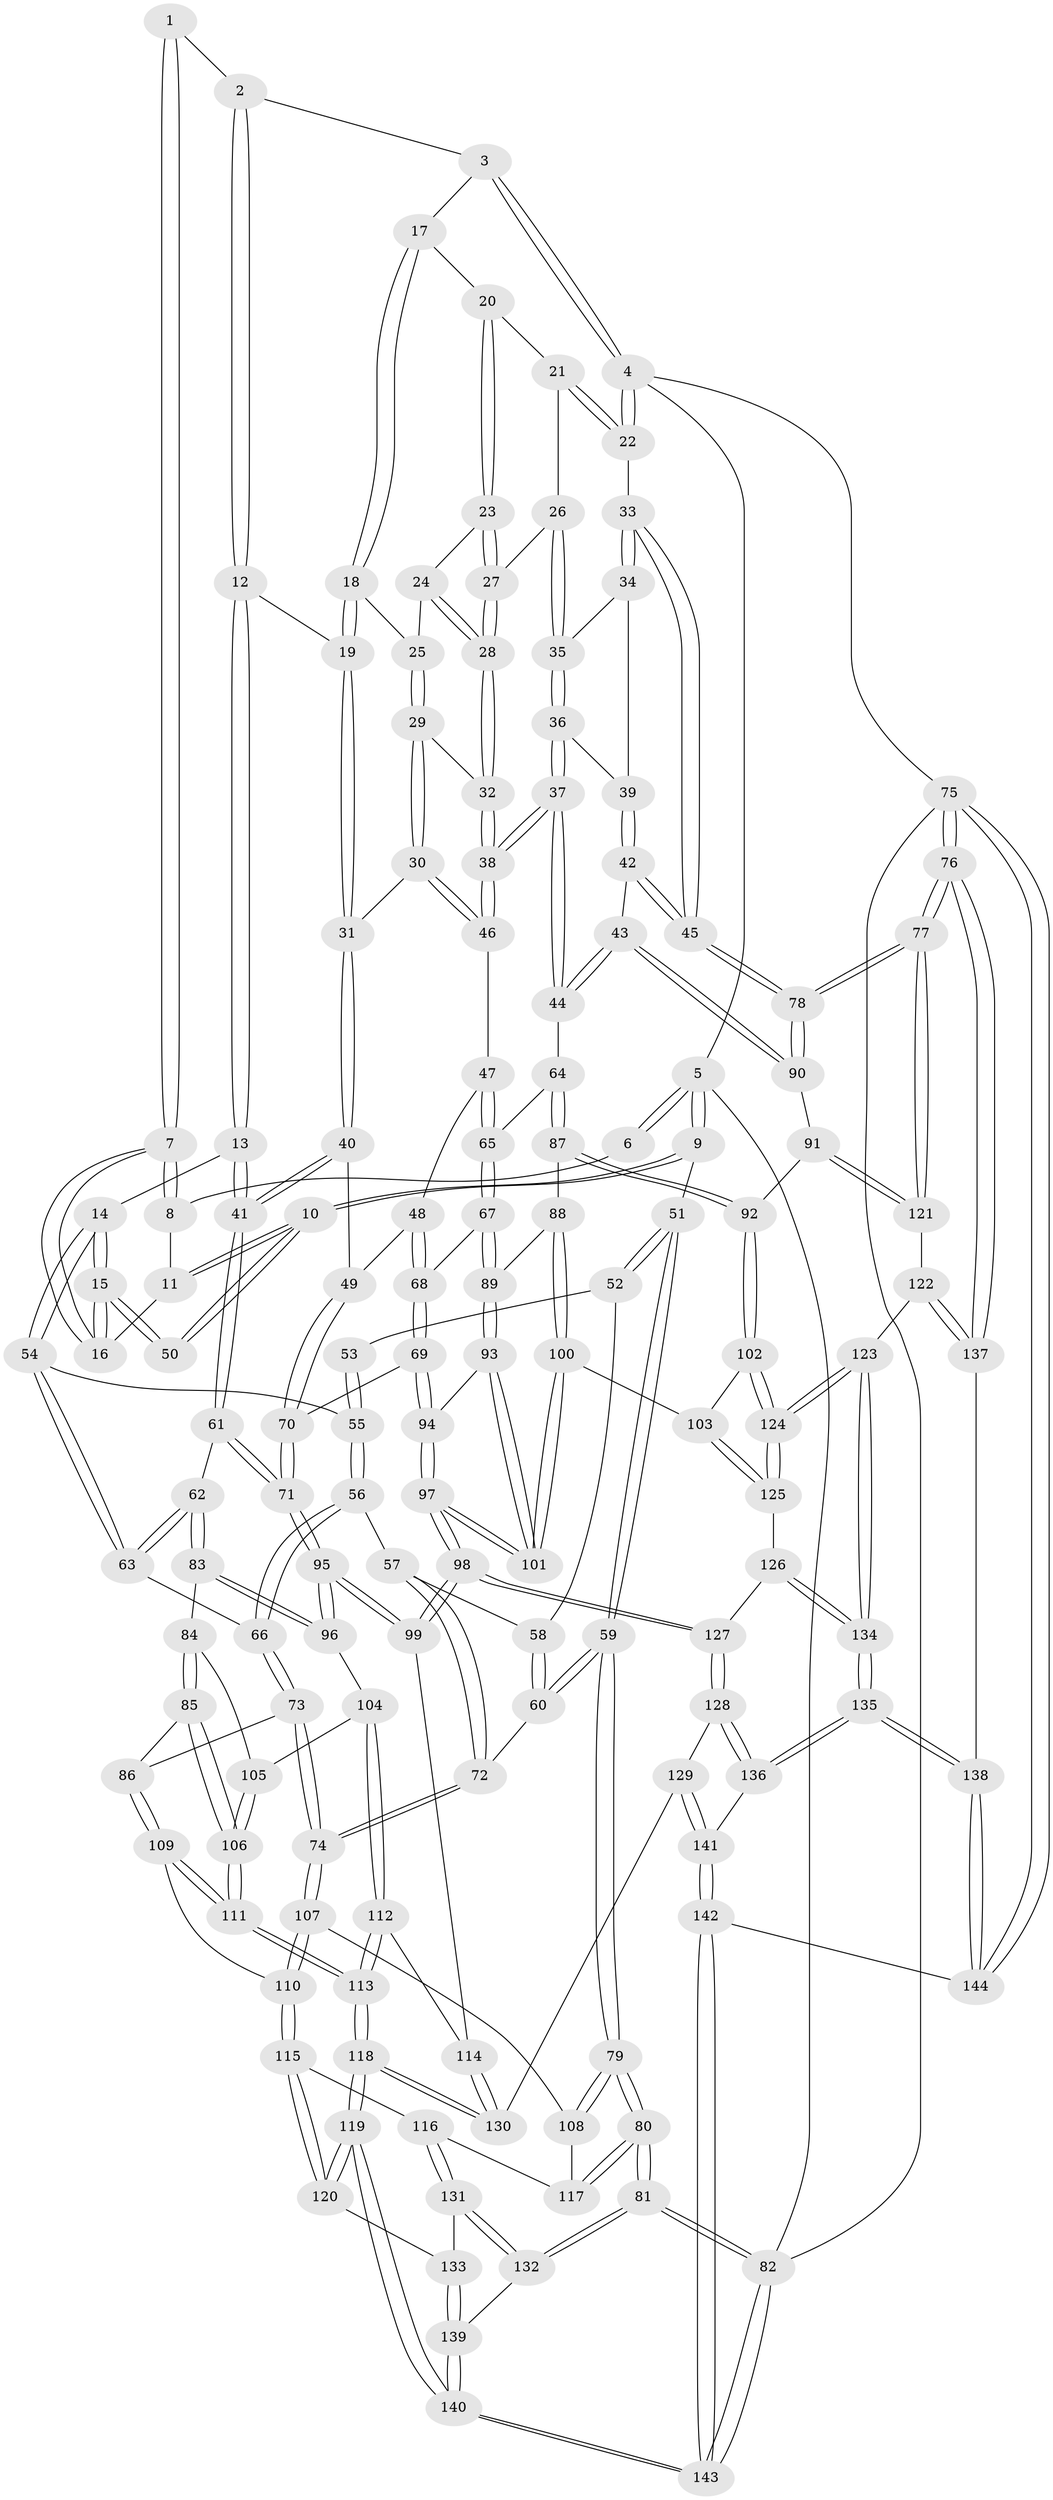 // Generated by graph-tools (version 1.1) at 2025/51/03/09/25 03:51:02]
// undirected, 144 vertices, 357 edges
graph export_dot {
graph [start="1"]
  node [color=gray90,style=filled];
  1 [pos="+0.39110070283864967+0"];
  2 [pos="+0.4879371134432241+0"];
  3 [pos="+0.615291143763234+0"];
  4 [pos="+1+0"];
  5 [pos="+0+0"];
  6 [pos="+0.22263297206169252+0"];
  7 [pos="+0.23408947952560197+0.1775399835544034"];
  8 [pos="+0.1560183844051667+0.04224748511406682"];
  9 [pos="+0+0"];
  10 [pos="+0+0"];
  11 [pos="+0+0.06526485207385944"];
  12 [pos="+0.4668525986537508+0.14918308456843618"];
  13 [pos="+0.3627555645339041+0.24294131533699348"];
  14 [pos="+0.26001168974390276+0.2333210533525329"];
  15 [pos="+0.23458231449462397+0.2128914862967756"];
  16 [pos="+0.2335696811188796+0.20913100965441683"];
  17 [pos="+0.6870744349195645+0.012669429738494387"];
  18 [pos="+0.6314341378423065+0.14102847641193741"];
  19 [pos="+0.5503190252729165+0.18696395811066832"];
  20 [pos="+0.6901654636717112+0.016025287982845797"];
  21 [pos="+0.8900165303379454+0.05999647274522592"];
  22 [pos="+1+0"];
  23 [pos="+0.764669307877354+0.12750675923460283"];
  24 [pos="+0.6881069625775191+0.17145217047736777"];
  25 [pos="+0.6673853563592241+0.17702057553162936"];
  26 [pos="+0.8119124579505381+0.15405466686383978"];
  27 [pos="+0.7946046348407511+0.154326167568576"];
  28 [pos="+0.7492630987317702+0.23675059093782178"];
  29 [pos="+0.6714534916207577+0.2196737017383077"];
  30 [pos="+0.6193799025558576+0.2580362717653964"];
  31 [pos="+0.5775536582158411+0.23475868734806504"];
  32 [pos="+0.748873552829734+0.23762811100670972"];
  33 [pos="+1+0"];
  34 [pos="+0.921434826323457+0.18596936004868345"];
  35 [pos="+0.8627762163017222+0.19306905054618728"];
  36 [pos="+0.8642573314025014+0.23263737905772608"];
  37 [pos="+0.8324773569647852+0.3849355259185416"];
  38 [pos="+0.7571520733126011+0.3195344532960339"];
  39 [pos="+0.9357540526011517+0.2626373051769262"];
  40 [pos="+0.4849994712507537+0.38946826966468007"];
  41 [pos="+0.4594242416611691+0.3917980273881446"];
  42 [pos="+1+0.4053615112313907"];
  43 [pos="+0.9850798609074358+0.41659569847519284"];
  44 [pos="+0.8489725350652528+0.41248672104694045"];
  45 [pos="+1+0.37983369672483625"];
  46 [pos="+0.6510660814812739+0.3250721730182732"];
  47 [pos="+0.6434302553671953+0.33552404159309995"];
  48 [pos="+0.5547424973496637+0.40276597187410385"];
  49 [pos="+0.49866060973061077+0.39246108464362683"];
  50 [pos="+0.16941069972229666+0.236968810021394"];
  51 [pos="+0+0.19229904650923005"];
  52 [pos="+0.05821459459982235+0.2993650774334162"];
  53 [pos="+0.08116301080001224+0.29138486387947515"];
  54 [pos="+0.2447767051675166+0.3108534245317682"];
  55 [pos="+0.1352606471448183+0.38342249028903075"];
  56 [pos="+0.11853148789731223+0.4417814613235948"];
  57 [pos="+0.0834655612755517+0.45108262610289335"];
  58 [pos="+0.05788286722984321+0.31448787511981285"];
  59 [pos="+0+0.5250564259540431"];
  60 [pos="+0+0.521761717788771"];
  61 [pos="+0.4418144930221293+0.4248522910688204"];
  62 [pos="+0.29710894804684623+0.4891162120634922"];
  63 [pos="+0.24353936676575766+0.4616512190134617"];
  64 [pos="+0.8328391703193615+0.4310553219162456"];
  65 [pos="+0.7030775026032168+0.4663027063916113"];
  66 [pos="+0.2396458780569154+0.4631821721829285"];
  67 [pos="+0.65488994217762+0.4945761782879072"];
  68 [pos="+0.6323079118496175+0.49388863187668025"];
  69 [pos="+0.597388820836499+0.5386518375220053"];
  70 [pos="+0.5564373253507712+0.5501831690441837"];
  71 [pos="+0.47465675278471037+0.580142562986804"];
  72 [pos="+0.002338291995575711+0.5269203909672308"];
  73 [pos="+0.15828042097705547+0.5808273716944508"];
  74 [pos="+0.08627148856161823+0.5947376949055897"];
  75 [pos="+1+1"];
  76 [pos="+1+1"];
  77 [pos="+1+0.8083676473052835"];
  78 [pos="+1+0.7569777246813925"];
  79 [pos="+0+0.7355105129887775"];
  80 [pos="+0+0.817588380350493"];
  81 [pos="+0+0.9189204753886779"];
  82 [pos="+0+1"];
  83 [pos="+0.3001095900130838+0.5025447963800205"];
  84 [pos="+0.29699129071613956+0.5835468074508499"];
  85 [pos="+0.2550508618504516+0.6195672530447851"];
  86 [pos="+0.22814574606767554+0.6303163946028101"];
  87 [pos="+0.8281004867524004+0.4596201262544592"];
  88 [pos="+0.7447910573630667+0.5830672902014409"];
  89 [pos="+0.6963082184011494+0.5740132660859034"];
  90 [pos="+0.9263561110843793+0.6603459288350774"];
  91 [pos="+0.895386023809304+0.6696766633803212"];
  92 [pos="+0.8538977825230575+0.6641966617413985"];
  93 [pos="+0.6718624402588902+0.6199609657810286"];
  94 [pos="+0.5989841223273413+0.5458121893499184"];
  95 [pos="+0.4673449124885232+0.6004201871707391"];
  96 [pos="+0.4484345156471283+0.6046936764010248"];
  97 [pos="+0.6115176121559194+0.7200458897341445"];
  98 [pos="+0.5970017806183356+0.7371567697626656"];
  99 [pos="+0.5256473773607085+0.6906905836148989"];
  100 [pos="+0.7909110318071608+0.6692002756816685"];
  101 [pos="+0.650496033086901+0.692824765855391"];
  102 [pos="+0.8219698331822309+0.6770934257235753"];
  103 [pos="+0.8140077148813586+0.6768873831566148"];
  104 [pos="+0.4112095743870111+0.6242479196359212"];
  105 [pos="+0.3261448958240864+0.6066337958911622"];
  106 [pos="+0.3207430351666059+0.6986467321047575"];
  107 [pos="+0.08955487671978166+0.6361261300692064"];
  108 [pos="+0.08158206463423147+0.6657029154604244"];
  109 [pos="+0.22094310416694063+0.6796350463750894"];
  110 [pos="+0.1968066199017972+0.7063612765920069"];
  111 [pos="+0.3296344595578093+0.7296184932940587"];
  112 [pos="+0.3440549040857576+0.7470131576415211"];
  113 [pos="+0.34361279611164425+0.7474287972520849"];
  114 [pos="+0.49376461140128364+0.706268361851439"];
  115 [pos="+0.1894457598237702+0.7421923363290824"];
  116 [pos="+0.09186855704972005+0.7453482599416762"];
  117 [pos="+0.07475506950721306+0.7219151758824522"];
  118 [pos="+0.32922069322502584+0.8537332275814759"];
  119 [pos="+0.32823143414234085+0.854246355723222"];
  120 [pos="+0.23847181422921343+0.8321614320417251"];
  121 [pos="+0.9156971124891977+0.8046767369691675"];
  122 [pos="+0.8747025200923803+0.8452122245190381"];
  123 [pos="+0.8329163569190572+0.8352489534400235"];
  124 [pos="+0.8285382191161227+0.8151527418112522"];
  125 [pos="+0.7560596894119894+0.7648211617520095"];
  126 [pos="+0.7135834226056796+0.7975433814292718"];
  127 [pos="+0.597349021148476+0.7406574343769395"];
  128 [pos="+0.566982971835826+0.8228582834523227"];
  129 [pos="+0.39796685459894865+0.8719303007990306"];
  130 [pos="+0.36821793625613247+0.8622360871856943"];
  131 [pos="+0.08824302278954554+0.8299357384938508"];
  132 [pos="+0+0.8884121728664149"];
  133 [pos="+0.15029302433871233+0.8653600591839803"];
  134 [pos="+0.762337909283375+0.8703180995135148"];
  135 [pos="+0.6934521465950659+1"];
  136 [pos="+0.6272090135244329+0.9643276178571735"];
  137 [pos="+0.8966500692017572+0.8907752930964291"];
  138 [pos="+0.7352865484335814+1"];
  139 [pos="+0.1290794123825362+0.9506893133686733"];
  140 [pos="+0.20152293675505337+1"];
  141 [pos="+0.44694605962915507+0.9590128152399399"];
  142 [pos="+0.43925249212236994+1"];
  143 [pos="+0.19744296356184873+1"];
  144 [pos="+0.740515281355277+1"];
  1 -- 2;
  1 -- 7;
  1 -- 7;
  2 -- 3;
  2 -- 12;
  2 -- 12;
  3 -- 4;
  3 -- 4;
  3 -- 17;
  4 -- 5;
  4 -- 22;
  4 -- 22;
  4 -- 75;
  5 -- 6;
  5 -- 6;
  5 -- 9;
  5 -- 9;
  5 -- 82;
  6 -- 8;
  7 -- 8;
  7 -- 8;
  7 -- 16;
  7 -- 16;
  8 -- 11;
  9 -- 10;
  9 -- 10;
  9 -- 51;
  10 -- 11;
  10 -- 11;
  10 -- 50;
  10 -- 50;
  11 -- 16;
  12 -- 13;
  12 -- 13;
  12 -- 19;
  13 -- 14;
  13 -- 41;
  13 -- 41;
  14 -- 15;
  14 -- 15;
  14 -- 54;
  14 -- 54;
  15 -- 16;
  15 -- 16;
  15 -- 50;
  15 -- 50;
  17 -- 18;
  17 -- 18;
  17 -- 20;
  18 -- 19;
  18 -- 19;
  18 -- 25;
  19 -- 31;
  19 -- 31;
  20 -- 21;
  20 -- 23;
  20 -- 23;
  21 -- 22;
  21 -- 22;
  21 -- 26;
  22 -- 33;
  23 -- 24;
  23 -- 27;
  23 -- 27;
  24 -- 25;
  24 -- 28;
  24 -- 28;
  25 -- 29;
  25 -- 29;
  26 -- 27;
  26 -- 35;
  26 -- 35;
  27 -- 28;
  27 -- 28;
  28 -- 32;
  28 -- 32;
  29 -- 30;
  29 -- 30;
  29 -- 32;
  30 -- 31;
  30 -- 46;
  30 -- 46;
  31 -- 40;
  31 -- 40;
  32 -- 38;
  32 -- 38;
  33 -- 34;
  33 -- 34;
  33 -- 45;
  33 -- 45;
  34 -- 35;
  34 -- 39;
  35 -- 36;
  35 -- 36;
  36 -- 37;
  36 -- 37;
  36 -- 39;
  37 -- 38;
  37 -- 38;
  37 -- 44;
  37 -- 44;
  38 -- 46;
  38 -- 46;
  39 -- 42;
  39 -- 42;
  40 -- 41;
  40 -- 41;
  40 -- 49;
  41 -- 61;
  41 -- 61;
  42 -- 43;
  42 -- 45;
  42 -- 45;
  43 -- 44;
  43 -- 44;
  43 -- 90;
  43 -- 90;
  44 -- 64;
  45 -- 78;
  45 -- 78;
  46 -- 47;
  47 -- 48;
  47 -- 65;
  47 -- 65;
  48 -- 49;
  48 -- 68;
  48 -- 68;
  49 -- 70;
  49 -- 70;
  51 -- 52;
  51 -- 52;
  51 -- 59;
  51 -- 59;
  52 -- 53;
  52 -- 58;
  53 -- 55;
  53 -- 55;
  54 -- 55;
  54 -- 63;
  54 -- 63;
  55 -- 56;
  55 -- 56;
  56 -- 57;
  56 -- 66;
  56 -- 66;
  57 -- 58;
  57 -- 72;
  57 -- 72;
  58 -- 60;
  58 -- 60;
  59 -- 60;
  59 -- 60;
  59 -- 79;
  59 -- 79;
  60 -- 72;
  61 -- 62;
  61 -- 71;
  61 -- 71;
  62 -- 63;
  62 -- 63;
  62 -- 83;
  62 -- 83;
  63 -- 66;
  64 -- 65;
  64 -- 87;
  64 -- 87;
  65 -- 67;
  65 -- 67;
  66 -- 73;
  66 -- 73;
  67 -- 68;
  67 -- 89;
  67 -- 89;
  68 -- 69;
  68 -- 69;
  69 -- 70;
  69 -- 94;
  69 -- 94;
  70 -- 71;
  70 -- 71;
  71 -- 95;
  71 -- 95;
  72 -- 74;
  72 -- 74;
  73 -- 74;
  73 -- 74;
  73 -- 86;
  74 -- 107;
  74 -- 107;
  75 -- 76;
  75 -- 76;
  75 -- 144;
  75 -- 144;
  75 -- 82;
  76 -- 77;
  76 -- 77;
  76 -- 137;
  76 -- 137;
  77 -- 78;
  77 -- 78;
  77 -- 121;
  77 -- 121;
  78 -- 90;
  78 -- 90;
  79 -- 80;
  79 -- 80;
  79 -- 108;
  79 -- 108;
  80 -- 81;
  80 -- 81;
  80 -- 117;
  80 -- 117;
  81 -- 82;
  81 -- 82;
  81 -- 132;
  81 -- 132;
  82 -- 143;
  82 -- 143;
  83 -- 84;
  83 -- 96;
  83 -- 96;
  84 -- 85;
  84 -- 85;
  84 -- 105;
  85 -- 86;
  85 -- 106;
  85 -- 106;
  86 -- 109;
  86 -- 109;
  87 -- 88;
  87 -- 92;
  87 -- 92;
  88 -- 89;
  88 -- 100;
  88 -- 100;
  89 -- 93;
  89 -- 93;
  90 -- 91;
  91 -- 92;
  91 -- 121;
  91 -- 121;
  92 -- 102;
  92 -- 102;
  93 -- 94;
  93 -- 101;
  93 -- 101;
  94 -- 97;
  94 -- 97;
  95 -- 96;
  95 -- 96;
  95 -- 99;
  95 -- 99;
  96 -- 104;
  97 -- 98;
  97 -- 98;
  97 -- 101;
  97 -- 101;
  98 -- 99;
  98 -- 99;
  98 -- 127;
  98 -- 127;
  99 -- 114;
  100 -- 101;
  100 -- 101;
  100 -- 103;
  102 -- 103;
  102 -- 124;
  102 -- 124;
  103 -- 125;
  103 -- 125;
  104 -- 105;
  104 -- 112;
  104 -- 112;
  105 -- 106;
  105 -- 106;
  106 -- 111;
  106 -- 111;
  107 -- 108;
  107 -- 110;
  107 -- 110;
  108 -- 117;
  109 -- 110;
  109 -- 111;
  109 -- 111;
  110 -- 115;
  110 -- 115;
  111 -- 113;
  111 -- 113;
  112 -- 113;
  112 -- 113;
  112 -- 114;
  113 -- 118;
  113 -- 118;
  114 -- 130;
  114 -- 130;
  115 -- 116;
  115 -- 120;
  115 -- 120;
  116 -- 117;
  116 -- 131;
  116 -- 131;
  118 -- 119;
  118 -- 119;
  118 -- 130;
  118 -- 130;
  119 -- 120;
  119 -- 120;
  119 -- 140;
  119 -- 140;
  120 -- 133;
  121 -- 122;
  122 -- 123;
  122 -- 137;
  122 -- 137;
  123 -- 124;
  123 -- 124;
  123 -- 134;
  123 -- 134;
  124 -- 125;
  124 -- 125;
  125 -- 126;
  126 -- 127;
  126 -- 134;
  126 -- 134;
  127 -- 128;
  127 -- 128;
  128 -- 129;
  128 -- 136;
  128 -- 136;
  129 -- 130;
  129 -- 141;
  129 -- 141;
  131 -- 132;
  131 -- 132;
  131 -- 133;
  132 -- 139;
  133 -- 139;
  133 -- 139;
  134 -- 135;
  134 -- 135;
  135 -- 136;
  135 -- 136;
  135 -- 138;
  135 -- 138;
  136 -- 141;
  137 -- 138;
  138 -- 144;
  138 -- 144;
  139 -- 140;
  139 -- 140;
  140 -- 143;
  140 -- 143;
  141 -- 142;
  141 -- 142;
  142 -- 143;
  142 -- 143;
  142 -- 144;
}
